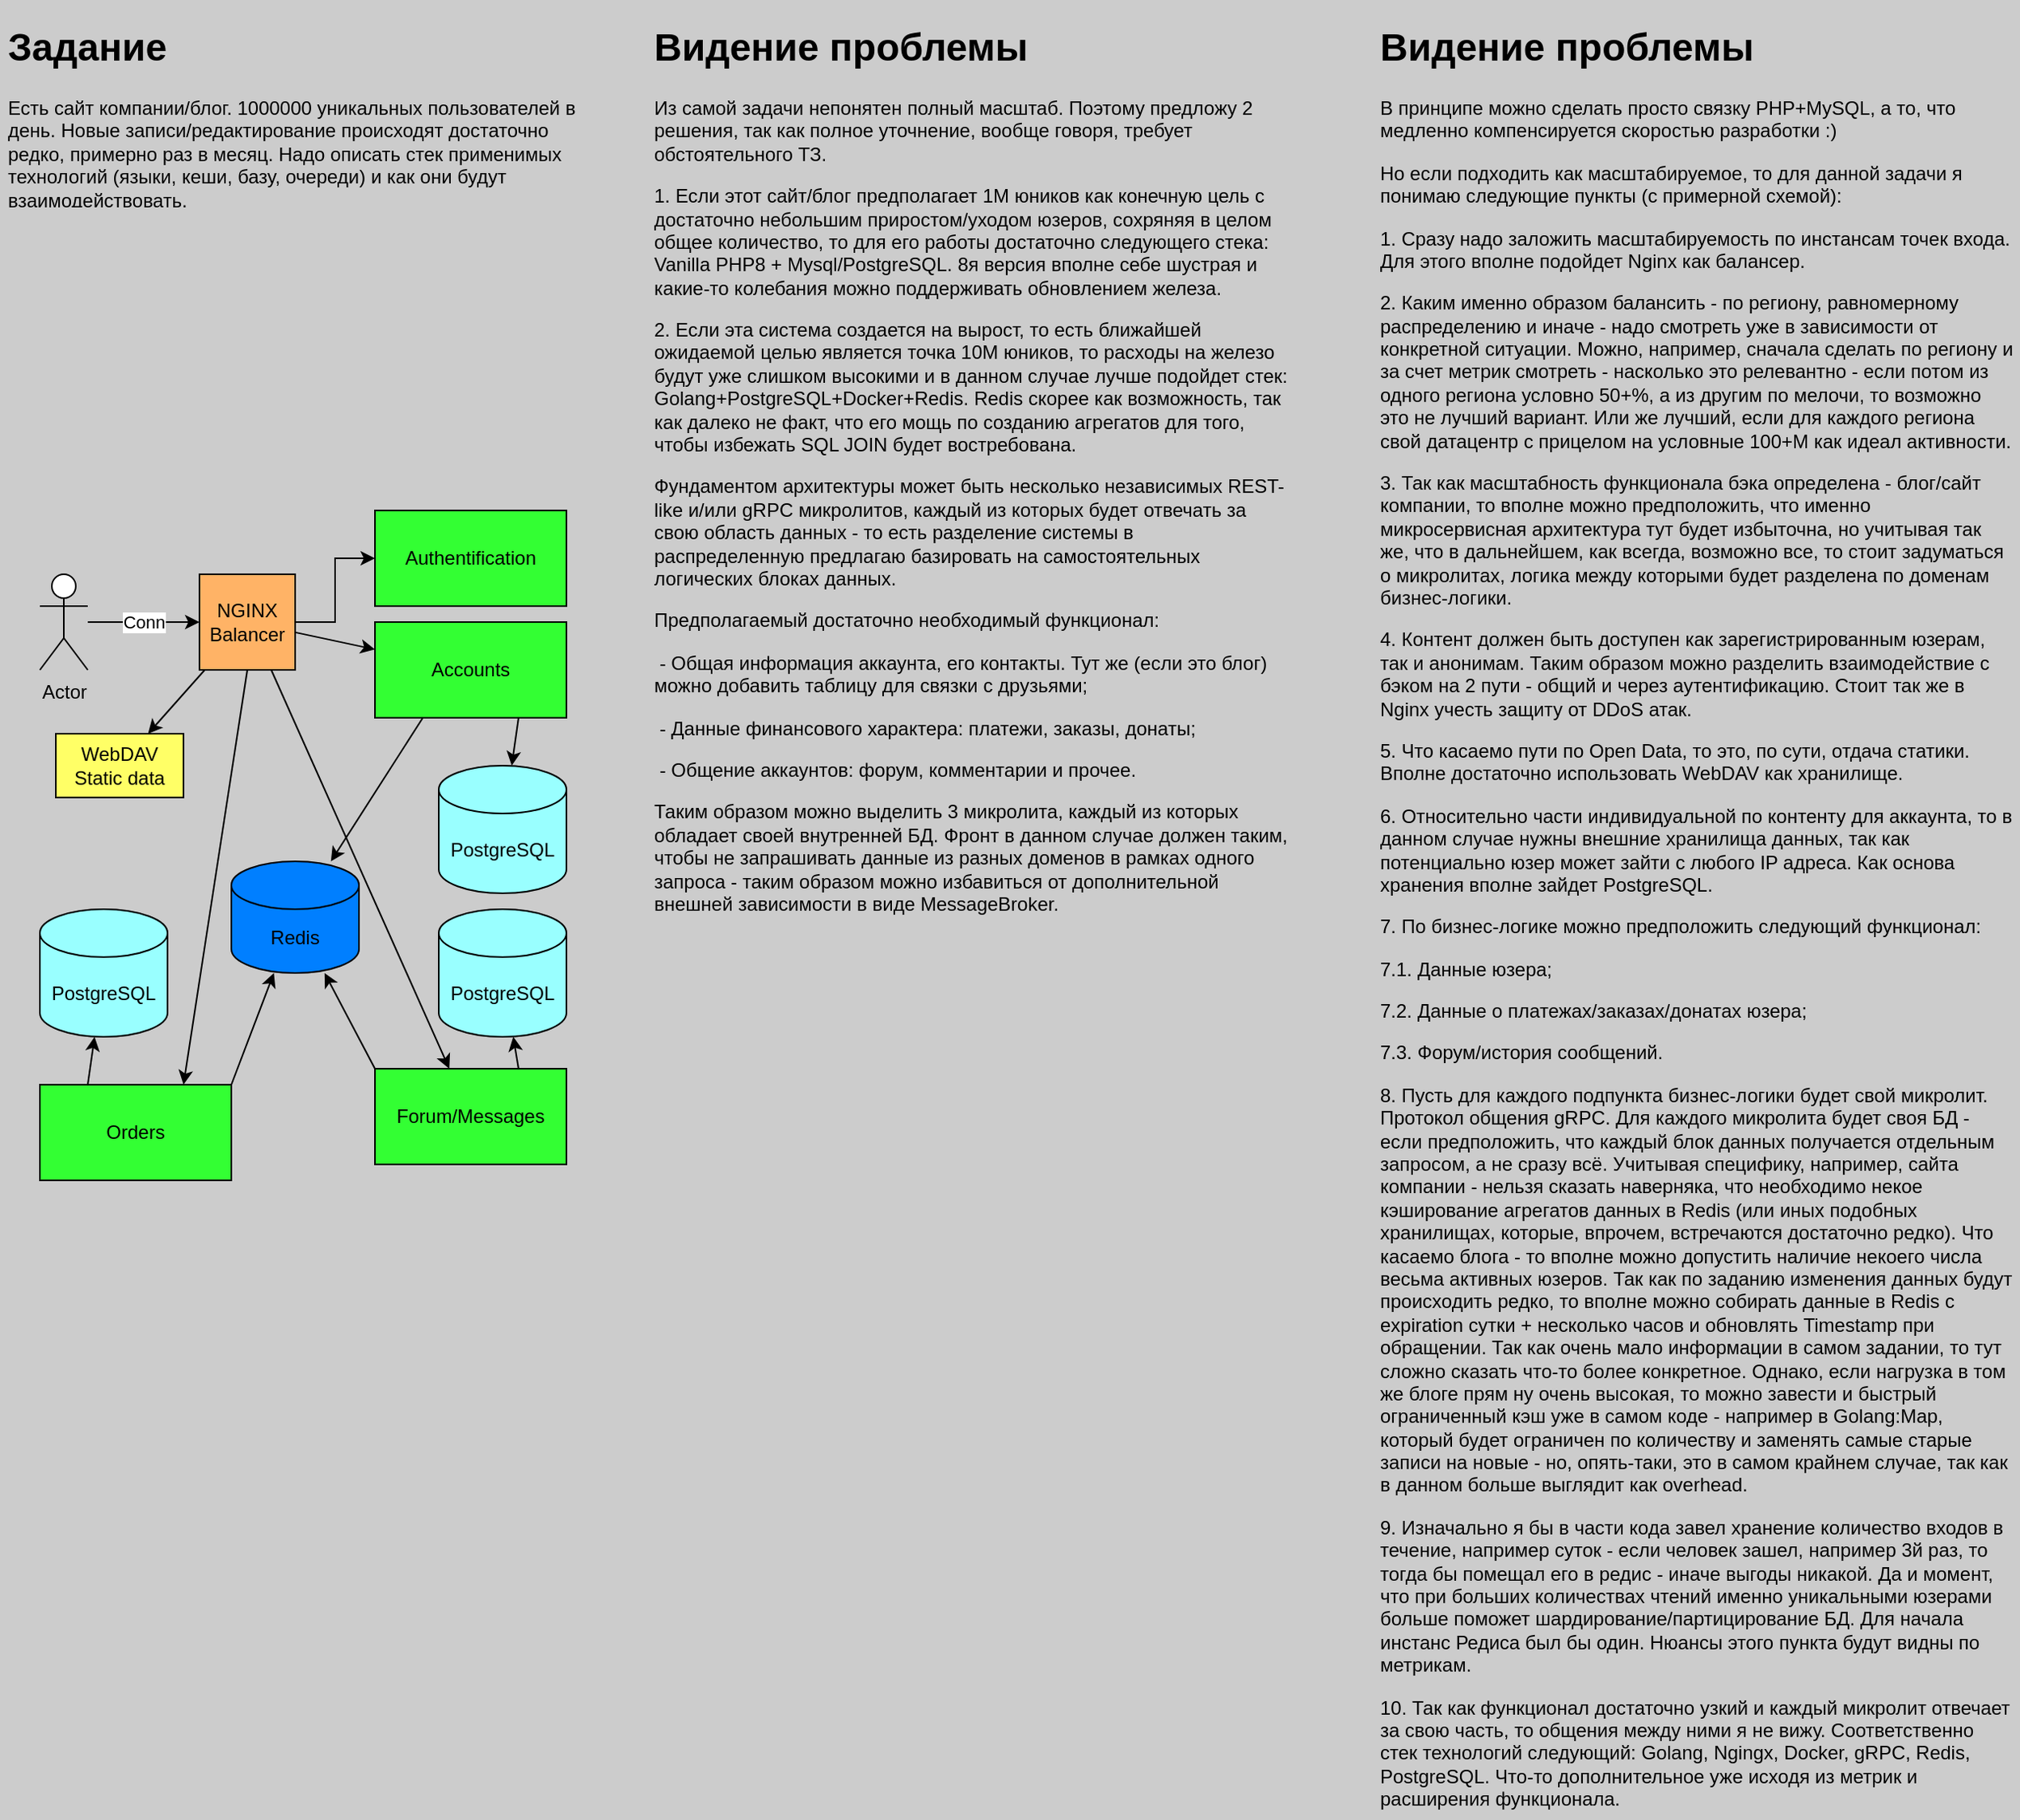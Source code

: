 <mxfile version="15.9.6" type="github">
  <diagram id="IbzGcBM9QDybaDAkwbq8" name="Page-1">
    <mxGraphModel dx="1422" dy="786" grid="1" gridSize="10" guides="1" tooltips="1" connect="1" arrows="1" fold="1" page="1" pageScale="1" pageWidth="850" pageHeight="1100" background="#CCCCCC" math="0" shadow="0">
      <root>
        <mxCell id="0" />
        <mxCell id="1" parent="0" />
        <mxCell id="bjESsrOZtTePqHt1_tni-1" value="&lt;h1&gt;Задание&lt;/h1&gt;&lt;p&gt;Есть сайт компании/блог. 1000000 уникальных пользователей в день. Новые записи/редактирование происходят достаточно редко, примерно раз в месяц. Надо описать стек применимых технологий (языки, кеши, базу, очереди) и как они будут взаимодействовать.&lt;/p&gt;" style="text;html=1;strokeColor=none;fillColor=none;spacing=5;spacingTop=-20;whiteSpace=wrap;overflow=hidden;rounded=0;" vertex="1" parent="1">
          <mxGeometry x="20" y="20" width="380" height="120" as="geometry" />
        </mxCell>
        <mxCell id="bjESsrOZtTePqHt1_tni-2" value="Actor" style="shape=umlActor;verticalLabelPosition=bottom;verticalAlign=top;html=1;outlineConnect=0;" vertex="1" parent="1">
          <mxGeometry x="45" y="370" width="30" height="60" as="geometry" />
        </mxCell>
        <mxCell id="bjESsrOZtTePqHt1_tni-3" value="&lt;h1&gt;Видение проблемы&lt;/h1&gt;&lt;p&gt;Из самой задачи непонятен полный масштаб. Поэтому предложу 2 решения, так как полное уточнение, вообще говоря, требует обстоятельного ТЗ.&lt;/p&gt;&lt;p&gt;1. Если этот сайт/блог предполагает 1М юников как конечную цель с достаточно небольшим приростом/уходом юзеров, сохряняя в целом общее количество, то для его работы достаточно следующего стека: Vanilla PHP8 + Mysql/PostgreSQL. 8я версия вполне себе шустрая и какие-то колебания можно поддерживать обновлением железа.&lt;/p&gt;&lt;p&gt;2. Если эта система создается на вырост, то есть ближайшей ожидаемой целью является точка 10М юников, то расходы на железо будут уже слишком высокими и в данном случае лучше подойдет стек: Golang+PostgreSQL+Docker+Redis. Redis скорее как возможность, так как далеко не факт, что его мощь по созданию агрегатов для того, чтобы избежать SQL JOIN будет востребована.&lt;/p&gt;&lt;p&gt;Фундаментом архитектуры может быть несколько независимых REST-like и/или gRPC микролитов, каждый из которых будет отвечать за свою область данных - то есть разделение системы в распределенную предлагаю базировать на самостоятельных логических блоках данных.&lt;/p&gt;&lt;p&gt;Предполагаемый достаточно необходимый функционал:&lt;/p&gt;&lt;p&gt;&amp;nbsp;- Общая информация аккаунта, его контакты. Тут же (если это блог) можно добавить таблицу для связки с друзьями;&lt;/p&gt;&lt;p&gt;&amp;nbsp;- Данные финансового характера: платежи, заказы, донаты;&lt;/p&gt;&lt;p&gt;&amp;nbsp;- Общение аккаунтов: форум, комментарии и прочее.&lt;/p&gt;&lt;p&gt;Таким образом можно выделить 3 микролита, каждый из которых обладает своей внутренней БД. Фронт в данном случае должен таким, чтобы не запрашивать данные из разных доменов в рамках одного запроса - таким образом можно избавиться от дополнительной внешней зависимости в виде MessageBroker.&amp;nbsp;&lt;/p&gt;" style="text;html=1;strokeColor=none;fillColor=none;spacing=5;spacingTop=-20;whiteSpace=wrap;overflow=hidden;rounded=0;" vertex="1" parent="1">
          <mxGeometry x="425" y="20" width="405" height="1130" as="geometry" />
        </mxCell>
        <mxCell id="bjESsrOZtTePqHt1_tni-35" style="edgeStyle=orthogonalEdgeStyle;rounded=0;orthogonalLoop=1;jettySize=auto;html=1;" edge="1" parent="1" source="bjESsrOZtTePqHt1_tni-4" target="bjESsrOZtTePqHt1_tni-33">
          <mxGeometry relative="1" as="geometry" />
        </mxCell>
        <mxCell id="bjESsrOZtTePqHt1_tni-4" value="NGINX&lt;br&gt;Balancer" style="rounded=0;whiteSpace=wrap;html=1;fillColor=#FFB366;" vertex="1" parent="1">
          <mxGeometry x="145" y="370" width="60" height="60" as="geometry" />
        </mxCell>
        <mxCell id="bjESsrOZtTePqHt1_tni-5" value="" style="endArrow=classic;html=1;rounded=0;" edge="1" parent="1" source="bjESsrOZtTePqHt1_tni-2" target="bjESsrOZtTePqHt1_tni-4">
          <mxGeometry relative="1" as="geometry">
            <mxPoint x="365" y="280" as="sourcePoint" />
            <mxPoint x="465" y="280" as="targetPoint" />
          </mxGeometry>
        </mxCell>
        <mxCell id="bjESsrOZtTePqHt1_tni-6" value="Conn" style="edgeLabel;resizable=0;html=1;align=center;verticalAlign=middle;" connectable="0" vertex="1" parent="bjESsrOZtTePqHt1_tni-5">
          <mxGeometry relative="1" as="geometry" />
        </mxCell>
        <mxCell id="bjESsrOZtTePqHt1_tni-12" value="" style="endArrow=classic;html=1;rounded=0;" edge="1" parent="1" source="bjESsrOZtTePqHt1_tni-4" target="bjESsrOZtTePqHt1_tni-9">
          <mxGeometry width="50" height="50" relative="1" as="geometry">
            <mxPoint x="415" y="510" as="sourcePoint" />
            <mxPoint x="465" y="460" as="targetPoint" />
          </mxGeometry>
        </mxCell>
        <mxCell id="bjESsrOZtTePqHt1_tni-9" value="WebDAV&lt;br&gt;Static data" style="rounded=0;whiteSpace=wrap;html=1;fillColor=#FFFF66;" vertex="1" parent="1">
          <mxGeometry x="55" y="470" width="80" height="40" as="geometry" />
        </mxCell>
        <mxCell id="bjESsrOZtTePqHt1_tni-19" value="PostgreSQL" style="shape=cylinder3;whiteSpace=wrap;html=1;boundedLbl=1;backgroundOutline=1;size=15;fillColor=#99FFFF;" vertex="1" parent="1">
          <mxGeometry x="45" y="580" width="80" height="80" as="geometry" />
        </mxCell>
        <mxCell id="bjESsrOZtTePqHt1_tni-20" value="Redis" style="shape=cylinder3;whiteSpace=wrap;html=1;boundedLbl=1;backgroundOutline=1;size=15;fillColor=#007FFF;" vertex="1" parent="1">
          <mxGeometry x="165" y="550" width="80" height="70" as="geometry" />
        </mxCell>
        <mxCell id="bjESsrOZtTePqHt1_tni-10" value="Accounts" style="rounded=0;whiteSpace=wrap;html=1;fillColor=#33FF33;" vertex="1" parent="1">
          <mxGeometry x="255" y="400" width="120" height="60" as="geometry" />
        </mxCell>
        <mxCell id="bjESsrOZtTePqHt1_tni-14" value="Orders" style="rounded=0;whiteSpace=wrap;html=1;fillColor=#33FF33;" vertex="1" parent="1">
          <mxGeometry x="45" y="690" width="120" height="60" as="geometry" />
        </mxCell>
        <mxCell id="bjESsrOZtTePqHt1_tni-15" value="Forum/Messages" style="rounded=0;whiteSpace=wrap;html=1;fillColor=#33FF33;" vertex="1" parent="1">
          <mxGeometry x="255" y="680" width="120" height="60" as="geometry" />
        </mxCell>
        <mxCell id="bjESsrOZtTePqHt1_tni-22" value="PostgreSQL" style="shape=cylinder3;whiteSpace=wrap;html=1;boundedLbl=1;backgroundOutline=1;size=15;fillColor=#99FFFF;" vertex="1" parent="1">
          <mxGeometry x="295" y="580" width="80" height="80" as="geometry" />
        </mxCell>
        <mxCell id="bjESsrOZtTePqHt1_tni-23" value="PostgreSQL" style="shape=cylinder3;whiteSpace=wrap;html=1;boundedLbl=1;backgroundOutline=1;size=15;fillColor=#99FFFF;" vertex="1" parent="1">
          <mxGeometry x="295" y="490" width="80" height="80" as="geometry" />
        </mxCell>
        <mxCell id="bjESsrOZtTePqHt1_tni-24" value="" style="endArrow=classic;html=1;rounded=0;" edge="1" parent="1" source="bjESsrOZtTePqHt1_tni-4" target="bjESsrOZtTePqHt1_tni-10">
          <mxGeometry width="50" height="50" relative="1" as="geometry">
            <mxPoint x="375" y="620" as="sourcePoint" />
            <mxPoint x="295" y="480" as="targetPoint" />
          </mxGeometry>
        </mxCell>
        <mxCell id="bjESsrOZtTePqHt1_tni-25" value="" style="endArrow=classic;html=1;rounded=0;exitX=0.75;exitY=1;exitDx=0;exitDy=0;" edge="1" parent="1" source="bjESsrOZtTePqHt1_tni-10" target="bjESsrOZtTePqHt1_tni-23">
          <mxGeometry width="50" height="50" relative="1" as="geometry">
            <mxPoint x="375" y="620" as="sourcePoint" />
            <mxPoint x="425" y="570" as="targetPoint" />
          </mxGeometry>
        </mxCell>
        <mxCell id="bjESsrOZtTePqHt1_tni-26" value="" style="endArrow=classic;html=1;rounded=0;exitX=0.25;exitY=1;exitDx=0;exitDy=0;" edge="1" parent="1" source="bjESsrOZtTePqHt1_tni-10" target="bjESsrOZtTePqHt1_tni-20">
          <mxGeometry width="50" height="50" relative="1" as="geometry">
            <mxPoint x="375" y="620" as="sourcePoint" />
            <mxPoint x="425" y="570" as="targetPoint" />
          </mxGeometry>
        </mxCell>
        <mxCell id="bjESsrOZtTePqHt1_tni-27" value="" style="endArrow=classic;html=1;rounded=0;exitX=0.75;exitY=1;exitDx=0;exitDy=0;" edge="1" parent="1" source="bjESsrOZtTePqHt1_tni-4" target="bjESsrOZtTePqHt1_tni-15">
          <mxGeometry width="50" height="50" relative="1" as="geometry">
            <mxPoint x="375" y="620" as="sourcePoint" />
            <mxPoint x="425" y="570" as="targetPoint" />
          </mxGeometry>
        </mxCell>
        <mxCell id="bjESsrOZtTePqHt1_tni-28" value="" style="endArrow=classic;html=1;rounded=0;exitX=0.75;exitY=0;exitDx=0;exitDy=0;" edge="1" parent="1" source="bjESsrOZtTePqHt1_tni-15" target="bjESsrOZtTePqHt1_tni-22">
          <mxGeometry width="50" height="50" relative="1" as="geometry">
            <mxPoint x="375" y="620" as="sourcePoint" />
            <mxPoint x="425" y="570" as="targetPoint" />
          </mxGeometry>
        </mxCell>
        <mxCell id="bjESsrOZtTePqHt1_tni-29" value="" style="endArrow=classic;html=1;rounded=0;exitX=0;exitY=0;exitDx=0;exitDy=0;" edge="1" parent="1" source="bjESsrOZtTePqHt1_tni-15" target="bjESsrOZtTePqHt1_tni-20">
          <mxGeometry width="50" height="50" relative="1" as="geometry">
            <mxPoint x="375" y="620" as="sourcePoint" />
            <mxPoint x="425" y="570" as="targetPoint" />
          </mxGeometry>
        </mxCell>
        <mxCell id="bjESsrOZtTePqHt1_tni-30" value="" style="endArrow=classic;html=1;rounded=0;exitX=1;exitY=0;exitDx=0;exitDy=0;" edge="1" parent="1" source="bjESsrOZtTePqHt1_tni-14" target="bjESsrOZtTePqHt1_tni-20">
          <mxGeometry width="50" height="50" relative="1" as="geometry">
            <mxPoint x="375" y="620" as="sourcePoint" />
            <mxPoint x="425" y="570" as="targetPoint" />
          </mxGeometry>
        </mxCell>
        <mxCell id="bjESsrOZtTePqHt1_tni-31" value="" style="endArrow=classic;html=1;rounded=0;exitX=0.25;exitY=0;exitDx=0;exitDy=0;" edge="1" parent="1" source="bjESsrOZtTePqHt1_tni-14" target="bjESsrOZtTePqHt1_tni-19">
          <mxGeometry width="50" height="50" relative="1" as="geometry">
            <mxPoint x="375" y="620" as="sourcePoint" />
            <mxPoint x="425" y="570" as="targetPoint" />
          </mxGeometry>
        </mxCell>
        <mxCell id="bjESsrOZtTePqHt1_tni-32" value="" style="endArrow=classic;html=1;rounded=0;exitX=0.5;exitY=1;exitDx=0;exitDy=0;entryX=0.75;entryY=0;entryDx=0;entryDy=0;" edge="1" parent="1" source="bjESsrOZtTePqHt1_tni-4" target="bjESsrOZtTePqHt1_tni-14">
          <mxGeometry width="50" height="50" relative="1" as="geometry">
            <mxPoint x="375" y="620" as="sourcePoint" />
            <mxPoint x="425" y="570" as="targetPoint" />
          </mxGeometry>
        </mxCell>
        <mxCell id="bjESsrOZtTePqHt1_tni-33" value="Authentification" style="rounded=0;whiteSpace=wrap;html=1;fillColor=#33FF33;" vertex="1" parent="1">
          <mxGeometry x="255" y="330" width="120" height="60" as="geometry" />
        </mxCell>
        <mxCell id="bjESsrOZtTePqHt1_tni-36" value="&lt;h1&gt;Видение проблемы&lt;/h1&gt;&lt;p&gt;В принципе можно сделать просто связку PHP+MySQL, а то, что медленно компенсируется скоростью разработки :)&lt;/p&gt;&lt;p&gt;Но если подходить как масштабируемое, то для данной задачи я понимаю следующие пункты (с примерной схемой):&lt;/p&gt;&lt;p&gt;1. Сразу надо заложить масштабируемость по инстансам точек входа. Для этого вполне подойдет Nginx как балансер.&lt;/p&gt;&lt;p&gt;2. Каким именно образом балансить - по региону, равномерному распределению и иначе - надо смотреть уже в зависимости от конкретной ситуации. Можно, например, сначала сделать по региону и за счет метрик смотреть - насколько это релевантно - если потом из одного региона условно 50+%, а из другим по мелочи, то возможно это не лучший вариант. Или же лучший, если для каждого региона свой датацентр с прицелом на условные 100+М как идеал активности.&lt;/p&gt;&lt;p&gt;3. Так как масштабность функционала бэка определена - блог/сайт компании, то вполне можно предположить, что именно микросервисная архитектура тут будет избыточна, но учитывая так же, что в дальнейшем, как всегда, возможно все, то стоит задуматься о микролитах, логика между которыми будет разделена по доменам бизнес-логики.&lt;/p&gt;&lt;p&gt;4. Контент должен быть доступен как зарегистрированным юзерам, так и анонимам. Таким образом можно разделить взаимодействие с бэком на 2 пути - общий и через аутентификацию. Стоит так же в Nginx учесть защиту от DDoS атак.&lt;/p&gt;&lt;p&gt;5. Что касаемо пути по Open Data, то это, по сути, отдача статики. Вполне достаточно использовать WebDAV как хранилище.&lt;/p&gt;&lt;p&gt;6. Относительно части индивидуальной по контенту для аккаунта, то в данном случае нужны внешние хранилища данных, так как потенциально юзер может зайти с любого IP адреса. Как основа хранения вполне зайдет PostgreSQL.&amp;nbsp;&lt;/p&gt;&lt;p&gt;7. По бизнес-логике можно предположить следующий функционал:&lt;/p&gt;&lt;p&gt;7.1. Данные юзера;&lt;/p&gt;&lt;p&gt;7.2. Данные о платежах/заказах/донатах юзера;&lt;/p&gt;&lt;p&gt;7.3. Форум/история сообщений.&lt;/p&gt;&lt;p&gt;8. Пусть для каждого подпункта бизнес-логики будет свой микролит. Протокол общения gRPC. Для каждого микролита будет своя БД - если предположить, что каждый блок данных получается отдельным запросом, а не сразу всё. Учитывая специфику, например, сайта компании - нельзя сказать наверняка, что необходимо некое кэширование агрегатов данных в Redis (или иных подобных хранилищах, которые, впрочем, встречаются достаточно редко). Что касаемо блога - то вполне можно допустить наличие некоего числа весьма активных юзеров. Так как по заданию изменения данных будут происходить редко, то вполне можно собирать данные в Redis с expiration сутки + несколько часов и обновлять Timestamp при обращении. Так как очень мало информации в самом задании, то тут сложно сказать что-то более конкретное. Однако, если нагрузка в том же блоге прям ну очень высокая, то можно завести и быстрый ограниченный кэш уже в самом коде - например в Golang:Map, который будет ограничен по количеству и заменять самые старые записи на новые - но, опять-таки, это в самом крайнем случае, так как в данном больше выглядит как overhead.&amp;nbsp;&lt;/p&gt;&lt;p&gt;9. Изначально я бы в части кода завел хранение количество входов в течение, например суток - если человек зашел, например 3й раз, то тогда бы помещал его в редис - иначе выгоды никакой. Да и момент, что при больших количествах чтений именно уникальными юзерами больше поможет шардирование/партицирование БД. Для начала инстанс Редиса был бы один. Нюансы этого пункта будут видны по метрикам.&lt;/p&gt;&lt;p&gt;10. Так как функционал достаточно узкий и каждый микролит отвечает за свою часть, то общения между ними я не вижу. Соответственно стек технологий следующий: Golang, Ngingx, Docker, gRPC, Redis, PostgreSQL. Что-то дополнительное уже исходя из метрик и расширения функционала.&lt;/p&gt;" style="text;html=1;strokeColor=none;fillColor=none;spacing=5;spacingTop=-20;whiteSpace=wrap;overflow=hidden;rounded=0;" vertex="1" parent="1">
          <mxGeometry x="880" y="20" width="405" height="1130" as="geometry" />
        </mxCell>
      </root>
    </mxGraphModel>
  </diagram>
</mxfile>
